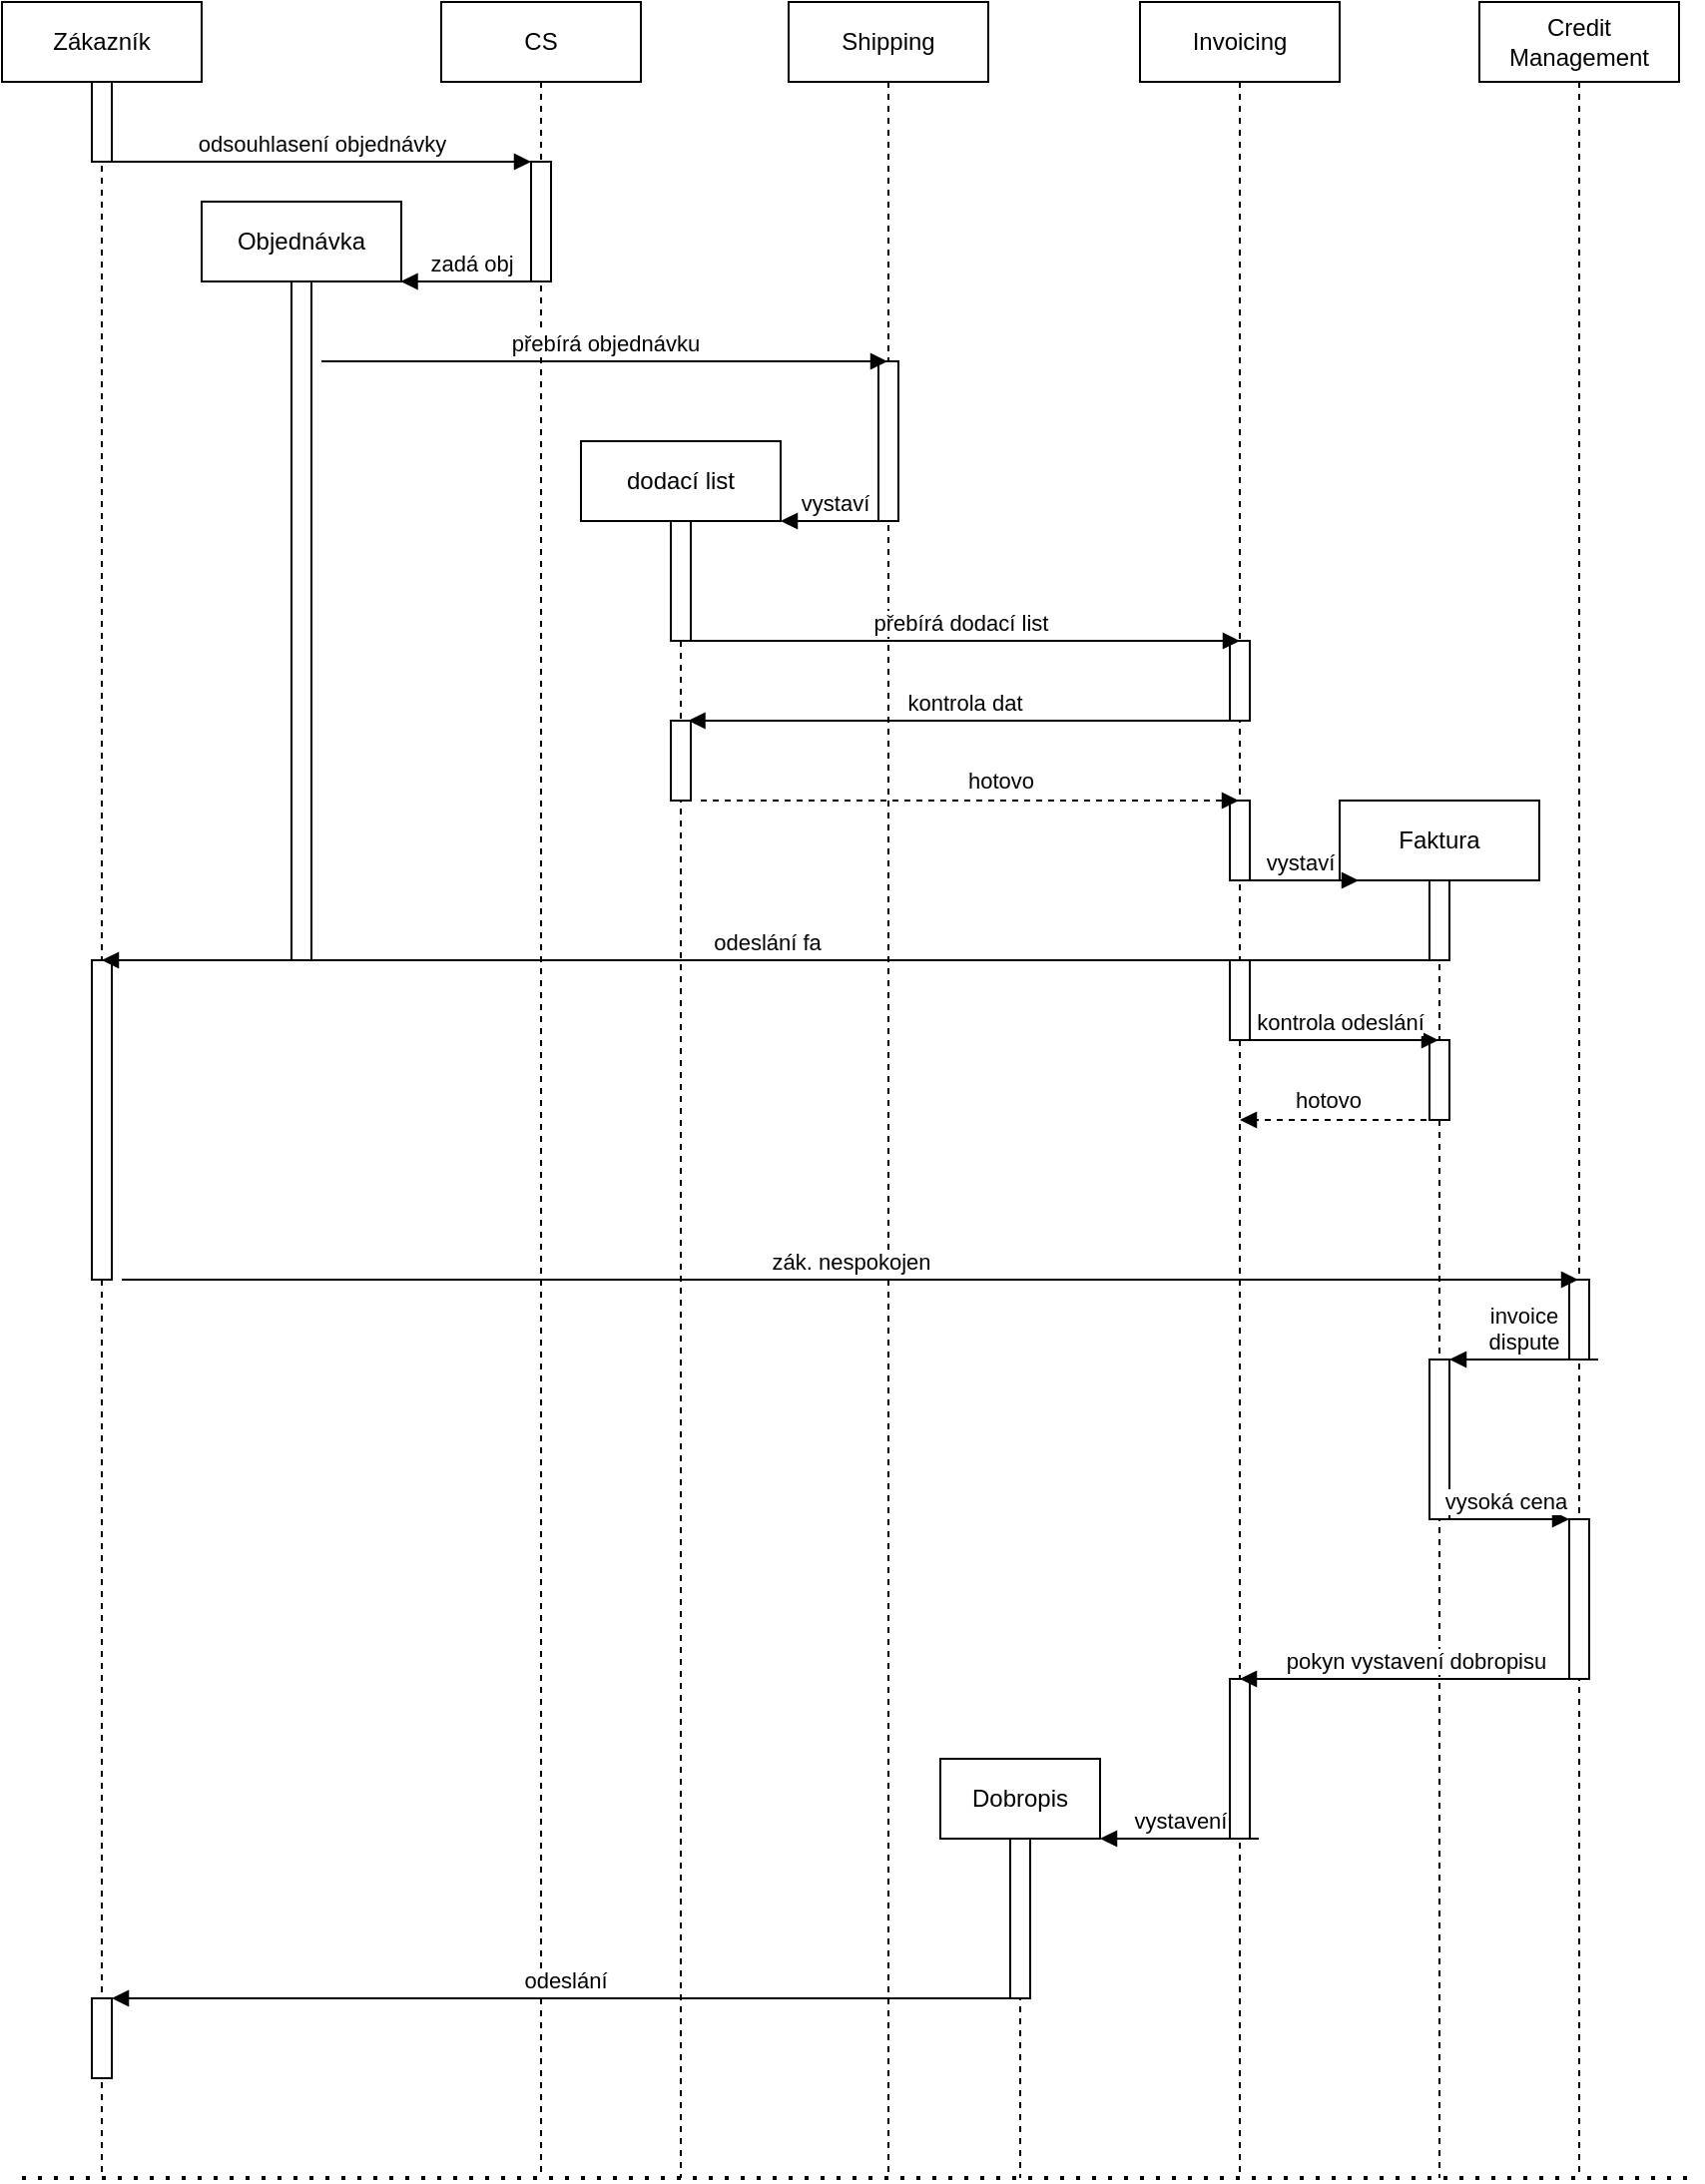 <mxfile version="25.0.3">
  <diagram name="Stránka-1" id="oJVj2x4Y4NHr1Bj4TjfE">
    <mxGraphModel dx="1707" dy="468" grid="1" gridSize="10" guides="1" tooltips="1" connect="1" arrows="1" fold="1" page="1" pageScale="1" pageWidth="827" pageHeight="1169" math="0" shadow="0">
      <root>
        <mxCell id="0" />
        <mxCell id="1" parent="0" />
        <mxCell id="789SzDQSiB8ODkU7dapb-7" value="CS" style="shape=umlLifeline;perimeter=lifelinePerimeter;whiteSpace=wrap;html=1;container=1;dropTarget=0;collapsible=0;recursiveResize=0;outlineConnect=0;portConstraint=eastwest;newEdgeStyle={&quot;curved&quot;:0,&quot;rounded&quot;:0};" parent="1" vertex="1">
          <mxGeometry x="190" y="80" width="100" height="1090" as="geometry" />
        </mxCell>
        <mxCell id="789SzDQSiB8ODkU7dapb-21" value="" style="html=1;points=[[0,0,0,0,5],[0,1,0,0,-5],[1,0,0,0,5],[1,1,0,0,-5]];perimeter=orthogonalPerimeter;outlineConnect=0;targetShapes=umlLifeline;portConstraint=eastwest;newEdgeStyle={&quot;curved&quot;:0,&quot;rounded&quot;:0};" parent="789SzDQSiB8ODkU7dapb-7" vertex="1">
          <mxGeometry x="45" y="80" width="10" height="60" as="geometry" />
        </mxCell>
        <mxCell id="789SzDQSiB8ODkU7dapb-8" value="Zákazník" style="shape=umlLifeline;perimeter=lifelinePerimeter;whiteSpace=wrap;html=1;container=1;dropTarget=0;collapsible=0;recursiveResize=0;outlineConnect=0;portConstraint=eastwest;newEdgeStyle={&quot;curved&quot;:0,&quot;rounded&quot;:0};" parent="1" vertex="1">
          <mxGeometry x="-30" y="80" width="100" height="1090" as="geometry" />
        </mxCell>
        <mxCell id="789SzDQSiB8ODkU7dapb-6" value="" style="html=1;points=[[0,0,0,0,5],[0,1,0,0,-5],[1,0,0,0,5],[1,1,0,0,-5]];perimeter=orthogonalPerimeter;outlineConnect=0;targetShapes=umlLifeline;portConstraint=eastwest;newEdgeStyle={&quot;curved&quot;:0,&quot;rounded&quot;:0};" parent="789SzDQSiB8ODkU7dapb-8" vertex="1">
          <mxGeometry x="45" y="40" width="10" height="40" as="geometry" />
        </mxCell>
        <mxCell id="789SzDQSiB8ODkU7dapb-52" value="" style="html=1;points=[[0,0,0,0,5],[0,1,0,0,-5],[1,0,0,0,5],[1,1,0,0,-5]];perimeter=orthogonalPerimeter;outlineConnect=0;targetShapes=umlLifeline;portConstraint=eastwest;newEdgeStyle={&quot;curved&quot;:0,&quot;rounded&quot;:0};" parent="789SzDQSiB8ODkU7dapb-8" vertex="1">
          <mxGeometry x="45" y="480" width="10" height="160" as="geometry" />
        </mxCell>
        <mxCell id="789SzDQSiB8ODkU7dapb-58" value="" style="html=1;points=[[0,0,0,0,5],[0,1,0,0,-5],[1,0,0,0,5],[1,1,0,0,-5]];perimeter=orthogonalPerimeter;outlineConnect=0;targetShapes=umlLifeline;portConstraint=eastwest;newEdgeStyle={&quot;curved&quot;:0,&quot;rounded&quot;:0};" parent="789SzDQSiB8ODkU7dapb-8" vertex="1">
          <mxGeometry x="45" y="1000" width="10" height="40" as="geometry" />
        </mxCell>
        <mxCell id="789SzDQSiB8ODkU7dapb-9" value="Shipping" style="shape=umlLifeline;perimeter=lifelinePerimeter;whiteSpace=wrap;html=1;container=1;dropTarget=0;collapsible=0;recursiveResize=0;outlineConnect=0;portConstraint=eastwest;newEdgeStyle={&quot;curved&quot;:0,&quot;rounded&quot;:0};" parent="1" vertex="1">
          <mxGeometry x="364" y="80" width="100" height="1090" as="geometry" />
        </mxCell>
        <mxCell id="789SzDQSiB8ODkU7dapb-27" value="" style="html=1;points=[[0,0,0,0,5],[0,1,0,0,-5],[1,0,0,0,5],[1,1,0,0,-5]];perimeter=orthogonalPerimeter;outlineConnect=0;targetShapes=umlLifeline;portConstraint=eastwest;newEdgeStyle={&quot;curved&quot;:0,&quot;rounded&quot;:0};" parent="789SzDQSiB8ODkU7dapb-9" vertex="1">
          <mxGeometry x="45" y="180" width="10" height="80" as="geometry" />
        </mxCell>
        <mxCell id="789SzDQSiB8ODkU7dapb-10" value="Invoicing" style="shape=umlLifeline;perimeter=lifelinePerimeter;whiteSpace=wrap;html=1;container=1;dropTarget=0;collapsible=0;recursiveResize=0;outlineConnect=0;portConstraint=eastwest;newEdgeStyle={&quot;curved&quot;:0,&quot;rounded&quot;:0};" parent="1" vertex="1">
          <mxGeometry x="540" y="80" width="100" height="1090" as="geometry" />
        </mxCell>
        <mxCell id="789SzDQSiB8ODkU7dapb-32" value="" style="html=1;points=[[0,0,0,0,5],[0,1,0,0,-5],[1,0,0,0,5],[1,1,0,0,-5]];perimeter=orthogonalPerimeter;outlineConnect=0;targetShapes=umlLifeline;portConstraint=eastwest;newEdgeStyle={&quot;curved&quot;:0,&quot;rounded&quot;:0};" parent="789SzDQSiB8ODkU7dapb-10" vertex="1">
          <mxGeometry x="45" y="320" width="10" height="40" as="geometry" />
        </mxCell>
        <mxCell id="789SzDQSiB8ODkU7dapb-38" value="" style="html=1;points=[[0,0,0,0,5],[0,1,0,0,-5],[1,0,0,0,5],[1,1,0,0,-5]];perimeter=orthogonalPerimeter;outlineConnect=0;targetShapes=umlLifeline;portConstraint=eastwest;newEdgeStyle={&quot;curved&quot;:0,&quot;rounded&quot;:0};" parent="789SzDQSiB8ODkU7dapb-10" vertex="1">
          <mxGeometry x="45" y="400" width="10" height="40" as="geometry" />
        </mxCell>
        <mxCell id="789SzDQSiB8ODkU7dapb-47" value="" style="html=1;points=[[0,0,0,0,5],[0,1,0,0,-5],[1,0,0,0,5],[1,1,0,0,-5]];perimeter=orthogonalPerimeter;outlineConnect=0;targetShapes=umlLifeline;portConstraint=eastwest;newEdgeStyle={&quot;curved&quot;:0,&quot;rounded&quot;:0};" parent="789SzDQSiB8ODkU7dapb-10" vertex="1">
          <mxGeometry x="45" y="480" width="10" height="40" as="geometry" />
        </mxCell>
        <mxCell id="789SzDQSiB8ODkU7dapb-66" value="" style="html=1;points=[[0,0,0,0,5],[0,1,0,0,-5],[1,0,0,0,5],[1,1,0,0,-5]];perimeter=orthogonalPerimeter;outlineConnect=0;targetShapes=umlLifeline;portConstraint=eastwest;newEdgeStyle={&quot;curved&quot;:0,&quot;rounded&quot;:0};" parent="789SzDQSiB8ODkU7dapb-10" vertex="1">
          <mxGeometry x="45" y="840" width="10" height="80" as="geometry" />
        </mxCell>
        <mxCell id="789SzDQSiB8ODkU7dapb-11" value="Credit Management" style="shape=umlLifeline;perimeter=lifelinePerimeter;whiteSpace=wrap;html=1;container=1;dropTarget=0;collapsible=0;recursiveResize=0;outlineConnect=0;portConstraint=eastwest;newEdgeStyle={&quot;curved&quot;:0,&quot;rounded&quot;:0};" parent="1" vertex="1">
          <mxGeometry x="710" y="80" width="100" height="1090" as="geometry" />
        </mxCell>
        <mxCell id="789SzDQSiB8ODkU7dapb-54" value="" style="html=1;points=[[0,0,0,0,5],[0,1,0,0,-5],[1,0,0,0,5],[1,1,0,0,-5]];perimeter=orthogonalPerimeter;outlineConnect=0;targetShapes=umlLifeline;portConstraint=eastwest;newEdgeStyle={&quot;curved&quot;:0,&quot;rounded&quot;:0};" parent="789SzDQSiB8ODkU7dapb-11" vertex="1">
          <mxGeometry x="45" y="640" width="10" height="40" as="geometry" />
        </mxCell>
        <mxCell id="789SzDQSiB8ODkU7dapb-62" value="" style="html=1;points=[[0,0,0,0,5],[0,1,0,0,-5],[1,0,0,0,5],[1,1,0,0,-5]];perimeter=orthogonalPerimeter;outlineConnect=0;targetShapes=umlLifeline;portConstraint=eastwest;newEdgeStyle={&quot;curved&quot;:0,&quot;rounded&quot;:0};" parent="789SzDQSiB8ODkU7dapb-11" vertex="1">
          <mxGeometry x="45" y="760" width="10" height="80" as="geometry" />
        </mxCell>
        <mxCell id="789SzDQSiB8ODkU7dapb-22" value="odsouhlasení objednávky" style="html=1;verticalAlign=bottom;endArrow=block;curved=0;rounded=0;" parent="1" source="789SzDQSiB8ODkU7dapb-6" target="789SzDQSiB8ODkU7dapb-21" edge="1">
          <mxGeometry width="80" relative="1" as="geometry">
            <mxPoint x="70" y="160" as="sourcePoint" />
            <mxPoint x="150" y="160" as="targetPoint" />
          </mxGeometry>
        </mxCell>
        <mxCell id="789SzDQSiB8ODkU7dapb-23" value="Objednávka" style="shape=umlLifeline;perimeter=lifelinePerimeter;whiteSpace=wrap;html=1;container=1;dropTarget=0;collapsible=0;recursiveResize=0;outlineConnect=0;portConstraint=eastwest;newEdgeStyle={&quot;curved&quot;:0,&quot;rounded&quot;:0};" parent="1" vertex="1">
          <mxGeometry x="70" y="180" width="100" height="380" as="geometry" />
        </mxCell>
        <mxCell id="789SzDQSiB8ODkU7dapb-25" value="" style="html=1;points=[[0,0,0,0,5],[0,1,0,0,-5],[1,0,0,0,5],[1,1,0,0,-5]];perimeter=orthogonalPerimeter;outlineConnect=0;targetShapes=umlLifeline;portConstraint=eastwest;newEdgeStyle={&quot;curved&quot;:0,&quot;rounded&quot;:0};" parent="789SzDQSiB8ODkU7dapb-23" vertex="1">
          <mxGeometry x="45" y="40" width="10" height="340" as="geometry" />
        </mxCell>
        <mxCell id="789SzDQSiB8ODkU7dapb-24" value="zadá obj" style="html=1;verticalAlign=bottom;endArrow=block;curved=0;rounded=0;" parent="1" source="789SzDQSiB8ODkU7dapb-7" edge="1">
          <mxGeometry width="80" relative="1" as="geometry">
            <mxPoint x="230" y="220" as="sourcePoint" />
            <mxPoint x="169.75" y="220" as="targetPoint" />
          </mxGeometry>
        </mxCell>
        <mxCell id="789SzDQSiB8ODkU7dapb-26" value="přebírá objednávku" style="html=1;verticalAlign=bottom;endArrow=block;curved=0;rounded=0;" parent="1" target="789SzDQSiB8ODkU7dapb-9" edge="1">
          <mxGeometry width="80" relative="1" as="geometry">
            <mxPoint x="130" y="260" as="sourcePoint" />
            <mxPoint x="210" y="260" as="targetPoint" />
          </mxGeometry>
        </mxCell>
        <mxCell id="789SzDQSiB8ODkU7dapb-28" value="dodací list" style="shape=umlLifeline;perimeter=lifelinePerimeter;whiteSpace=wrap;html=1;container=1;dropTarget=0;collapsible=0;recursiveResize=0;outlineConnect=0;portConstraint=eastwest;newEdgeStyle={&quot;curved&quot;:0,&quot;rounded&quot;:0};" parent="1" vertex="1">
          <mxGeometry x="260" y="300" width="100" height="870" as="geometry" />
        </mxCell>
        <mxCell id="789SzDQSiB8ODkU7dapb-29" value="" style="html=1;points=[[0,0,0,0,5],[0,1,0,0,-5],[1,0,0,0,5],[1,1,0,0,-5]];perimeter=orthogonalPerimeter;outlineConnect=0;targetShapes=umlLifeline;portConstraint=eastwest;newEdgeStyle={&quot;curved&quot;:0,&quot;rounded&quot;:0};" parent="789SzDQSiB8ODkU7dapb-28" vertex="1">
          <mxGeometry x="45" y="40" width="10" height="60" as="geometry" />
        </mxCell>
        <mxCell id="789SzDQSiB8ODkU7dapb-33" value="" style="html=1;points=[[0,0,0,0,5],[0,1,0,0,-5],[1,0,0,0,5],[1,1,0,0,-5]];perimeter=orthogonalPerimeter;outlineConnect=0;targetShapes=umlLifeline;portConstraint=eastwest;newEdgeStyle={&quot;curved&quot;:0,&quot;rounded&quot;:0};" parent="789SzDQSiB8ODkU7dapb-28" vertex="1">
          <mxGeometry x="45" y="140" width="10" height="40" as="geometry" />
        </mxCell>
        <mxCell id="789SzDQSiB8ODkU7dapb-30" value="vystaví" style="html=1;verticalAlign=bottom;endArrow=block;curved=0;rounded=0;" parent="1" edge="1">
          <mxGeometry width="80" relative="1" as="geometry">
            <mxPoint x="413.25" y="340" as="sourcePoint" />
            <mxPoint x="360" y="340" as="targetPoint" />
          </mxGeometry>
        </mxCell>
        <mxCell id="789SzDQSiB8ODkU7dapb-31" value="přebírá dodací list" style="html=1;verticalAlign=bottom;endArrow=block;curved=0;rounded=0;" parent="1" edge="1">
          <mxGeometry width="80" relative="1" as="geometry">
            <mxPoint x="310" y="400" as="sourcePoint" />
            <mxPoint x="590" y="400" as="targetPoint" />
          </mxGeometry>
        </mxCell>
        <mxCell id="789SzDQSiB8ODkU7dapb-34" value="kontrola dat" style="html=1;verticalAlign=bottom;endArrow=block;curved=0;rounded=0;" parent="1" source="789SzDQSiB8ODkU7dapb-10" edge="1">
          <mxGeometry width="80" relative="1" as="geometry">
            <mxPoint x="514.25" y="440" as="sourcePoint" />
            <mxPoint x="313.75" y="440" as="targetPoint" />
          </mxGeometry>
        </mxCell>
        <mxCell id="789SzDQSiB8ODkU7dapb-35" value="" style="html=1;verticalAlign=bottom;labelBackgroundColor=none;endArrow=block;endFill=1;dashed=1;rounded=0;" parent="1" target="789SzDQSiB8ODkU7dapb-10" edge="1">
          <mxGeometry width="160" relative="1" as="geometry">
            <mxPoint x="320" y="480" as="sourcePoint" />
            <mxPoint x="480" y="480" as="targetPoint" />
          </mxGeometry>
        </mxCell>
        <mxCell id="789SzDQSiB8ODkU7dapb-36" value="hotovo" style="edgeLabel;html=1;align=center;verticalAlign=middle;resizable=0;points=[];" parent="789SzDQSiB8ODkU7dapb-35" vertex="1" connectable="0">
          <mxGeometry x="0.113" relative="1" as="geometry">
            <mxPoint y="-10" as="offset" />
          </mxGeometry>
        </mxCell>
        <mxCell id="789SzDQSiB8ODkU7dapb-39" value="Faktura" style="shape=umlLifeline;perimeter=lifelinePerimeter;whiteSpace=wrap;html=1;container=1;dropTarget=0;collapsible=0;recursiveResize=0;outlineConnect=0;portConstraint=eastwest;newEdgeStyle={&quot;curved&quot;:0,&quot;rounded&quot;:0};" parent="1" vertex="1">
          <mxGeometry x="640" y="480" width="100" height="690" as="geometry" />
        </mxCell>
        <mxCell id="789SzDQSiB8ODkU7dapb-37" value="" style="html=1;points=[[0,0,0,0,5],[0,1,0,0,-5],[1,0,0,0,5],[1,1,0,0,-5]];perimeter=orthogonalPerimeter;outlineConnect=0;targetShapes=umlLifeline;portConstraint=eastwest;newEdgeStyle={&quot;curved&quot;:0,&quot;rounded&quot;:0};" parent="789SzDQSiB8ODkU7dapb-39" vertex="1">
          <mxGeometry x="45" y="40" width="10" height="40" as="geometry" />
        </mxCell>
        <mxCell id="789SzDQSiB8ODkU7dapb-49" value="" style="html=1;points=[[0,0,0,0,5],[0,1,0,0,-5],[1,0,0,0,5],[1,1,0,0,-5]];perimeter=orthogonalPerimeter;outlineConnect=0;targetShapes=umlLifeline;portConstraint=eastwest;newEdgeStyle={&quot;curved&quot;:0,&quot;rounded&quot;:0};" parent="789SzDQSiB8ODkU7dapb-39" vertex="1">
          <mxGeometry x="45" y="120" width="10" height="40" as="geometry" />
        </mxCell>
        <mxCell id="789SzDQSiB8ODkU7dapb-56" value="" style="html=1;points=[[0,0,0,0,5],[0,1,0,0,-5],[1,0,0,0,5],[1,1,0,0,-5]];perimeter=orthogonalPerimeter;outlineConnect=0;targetShapes=umlLifeline;portConstraint=eastwest;newEdgeStyle={&quot;curved&quot;:0,&quot;rounded&quot;:0};" parent="789SzDQSiB8ODkU7dapb-39" vertex="1">
          <mxGeometry x="45" y="280" width="10" height="80" as="geometry" />
        </mxCell>
        <mxCell id="789SzDQSiB8ODkU7dapb-42" value="vystaví" style="html=1;verticalAlign=bottom;endArrow=block;curved=0;rounded=0;" parent="1" edge="1">
          <mxGeometry width="80" relative="1" as="geometry">
            <mxPoint x="590" y="520" as="sourcePoint" />
            <mxPoint x="649.5" y="520" as="targetPoint" />
          </mxGeometry>
        </mxCell>
        <mxCell id="789SzDQSiB8ODkU7dapb-46" value="odeslání fa" style="html=1;verticalAlign=bottom;endArrow=block;curved=0;rounded=0;" parent="1" source="789SzDQSiB8ODkU7dapb-37" edge="1">
          <mxGeometry width="80" relative="1" as="geometry">
            <mxPoint x="380" y="560" as="sourcePoint" />
            <mxPoint x="20" y="560" as="targetPoint" />
          </mxGeometry>
        </mxCell>
        <mxCell id="789SzDQSiB8ODkU7dapb-48" value="kontrola odeslání" style="html=1;verticalAlign=bottom;endArrow=block;curved=0;rounded=0;" parent="1" target="789SzDQSiB8ODkU7dapb-39" edge="1">
          <mxGeometry width="80" relative="1" as="geometry">
            <mxPoint x="590" y="600" as="sourcePoint" />
            <mxPoint x="670" y="600" as="targetPoint" />
          </mxGeometry>
        </mxCell>
        <mxCell id="789SzDQSiB8ODkU7dapb-50" value="" style="html=1;verticalAlign=bottom;labelBackgroundColor=none;endArrow=block;endFill=1;dashed=1;rounded=0;" parent="1" target="789SzDQSiB8ODkU7dapb-10" edge="1">
          <mxGeometry width="160" relative="1" as="geometry">
            <mxPoint x="689.5" y="640" as="sourcePoint" />
            <mxPoint x="620" y="640" as="targetPoint" />
          </mxGeometry>
        </mxCell>
        <mxCell id="789SzDQSiB8ODkU7dapb-51" value="hotovo" style="edgeLabel;html=1;align=center;verticalAlign=middle;resizable=0;points=[];" parent="789SzDQSiB8ODkU7dapb-50" vertex="1" connectable="0">
          <mxGeometry x="0.113" relative="1" as="geometry">
            <mxPoint y="-10" as="offset" />
          </mxGeometry>
        </mxCell>
        <mxCell id="789SzDQSiB8ODkU7dapb-53" value="zák. nespokojen" style="html=1;verticalAlign=bottom;endArrow=block;curved=0;rounded=0;" parent="1" target="789SzDQSiB8ODkU7dapb-11" edge="1">
          <mxGeometry width="80" relative="1" as="geometry">
            <mxPoint x="30" y="720" as="sourcePoint" />
            <mxPoint x="110" y="720" as="targetPoint" />
          </mxGeometry>
        </mxCell>
        <mxCell id="789SzDQSiB8ODkU7dapb-55" value="invoice&lt;div&gt;dispute&lt;/div&gt;" style="html=1;verticalAlign=bottom;endArrow=block;curved=0;rounded=0;" parent="1" target="789SzDQSiB8ODkU7dapb-56" edge="1">
          <mxGeometry width="80" relative="1" as="geometry">
            <mxPoint x="769.5" y="760" as="sourcePoint" />
            <mxPoint x="700" y="760" as="targetPoint" />
          </mxGeometry>
        </mxCell>
        <mxCell id="789SzDQSiB8ODkU7dapb-57" value="Dobropis" style="shape=umlLifeline;perimeter=lifelinePerimeter;whiteSpace=wrap;html=1;container=1;dropTarget=0;collapsible=0;recursiveResize=0;outlineConnect=0;portConstraint=eastwest;newEdgeStyle={&quot;curved&quot;:0,&quot;rounded&quot;:0};size=40;" parent="1" vertex="1">
          <mxGeometry x="440" y="960" width="80" height="210" as="geometry" />
        </mxCell>
        <mxCell id="789SzDQSiB8ODkU7dapb-67" value="" style="html=1;points=[[0,0,0,0,5],[0,1,0,0,-5],[1,0,0,0,5],[1,1,0,0,-5]];perimeter=orthogonalPerimeter;outlineConnect=0;targetShapes=umlLifeline;portConstraint=eastwest;newEdgeStyle={&quot;curved&quot;:0,&quot;rounded&quot;:0};" parent="789SzDQSiB8ODkU7dapb-57" vertex="1">
          <mxGeometry x="35" y="40" width="10" height="80" as="geometry" />
        </mxCell>
        <mxCell id="789SzDQSiB8ODkU7dapb-61" value="vysoká cena" style="html=1;verticalAlign=bottom;endArrow=block;curved=0;rounded=0;" parent="1" target="789SzDQSiB8ODkU7dapb-62" edge="1">
          <mxGeometry width="80" relative="1" as="geometry">
            <mxPoint x="690" y="840" as="sourcePoint" />
            <mxPoint x="740" y="840" as="targetPoint" />
          </mxGeometry>
        </mxCell>
        <mxCell id="789SzDQSiB8ODkU7dapb-63" value="vystavení" style="html=1;verticalAlign=bottom;endArrow=block;curved=0;rounded=0;" parent="1" edge="1">
          <mxGeometry width="80" relative="1" as="geometry">
            <mxPoint x="599.5" y="1000" as="sourcePoint" />
            <mxPoint x="520" y="1000" as="targetPoint" />
          </mxGeometry>
        </mxCell>
        <mxCell id="789SzDQSiB8ODkU7dapb-65" value="pokyn vystavení dobropisu" style="html=1;verticalAlign=bottom;endArrow=block;curved=0;rounded=0;exitX=0;exitY=1;exitDx=0;exitDy=-5;exitPerimeter=0;" parent="1" target="789SzDQSiB8ODkU7dapb-10" edge="1">
          <mxGeometry width="80" relative="1" as="geometry">
            <mxPoint x="765.5" y="920" as="sourcePoint" />
            <mxPoint x="500" y="920" as="targetPoint" />
          </mxGeometry>
        </mxCell>
        <mxCell id="789SzDQSiB8ODkU7dapb-68" value="odeslání" style="html=1;verticalAlign=bottom;endArrow=block;curved=0;rounded=0;" parent="1" edge="1">
          <mxGeometry width="80" relative="1" as="geometry">
            <mxPoint x="479.5" y="1080" as="sourcePoint" />
            <mxPoint x="25" y="1080" as="targetPoint" />
          </mxGeometry>
        </mxCell>
        <mxCell id="krg61UfC9XrPq3Trl_uh-1" value="" style="endArrow=none;dashed=1;html=1;dashPattern=1 3;strokeWidth=2;rounded=0;" edge="1" parent="1">
          <mxGeometry width="50" height="50" relative="1" as="geometry">
            <mxPoint x="-20" y="1170" as="sourcePoint" />
            <mxPoint x="820" y="1170" as="targetPoint" />
          </mxGeometry>
        </mxCell>
      </root>
    </mxGraphModel>
  </diagram>
</mxfile>
